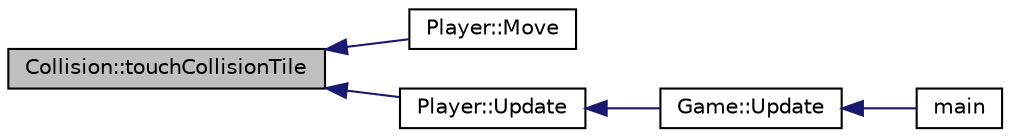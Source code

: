 digraph "Collision::touchCollisionTile"
{
  edge [fontname="Helvetica",fontsize="10",labelfontname="Helvetica",labelfontsize="10"];
  node [fontname="Helvetica",fontsize="10",shape=record];
  rankdir="LR";
  Node22 [label="Collision::touchCollisionTile",height=0.2,width=0.4,color="black", fillcolor="grey75", style="filled", fontcolor="black"];
  Node22 -> Node23 [dir="back",color="midnightblue",fontsize="10",style="solid",fontname="Helvetica"];
  Node23 [label="Player::Move",height=0.2,width=0.4,color="black", fillcolor="white", style="filled",URL="$class_player.html#a8746f750b36da18dff7a34da2e04b2eb"];
  Node22 -> Node24 [dir="back",color="midnightblue",fontsize="10",style="solid",fontname="Helvetica"];
  Node24 [label="Player::Update",height=0.2,width=0.4,color="black", fillcolor="white", style="filled",URL="$class_player.html#a05b60cac1922c5be5c1be16baffa4497"];
  Node24 -> Node25 [dir="back",color="midnightblue",fontsize="10",style="solid",fontname="Helvetica"];
  Node25 [label="Game::Update",height=0.2,width=0.4,color="black", fillcolor="white", style="filled",URL="$class_game.html#a1c5373c68261c54aff03e6abe40fee52"];
  Node25 -> Node26 [dir="back",color="midnightblue",fontsize="10",style="solid",fontname="Helvetica"];
  Node26 [label="main",height=0.2,width=0.4,color="black", fillcolor="white", style="filled",URL="$main_8cpp.html#a0ddf1224851353fc92bfbff6f499fa97"];
}

